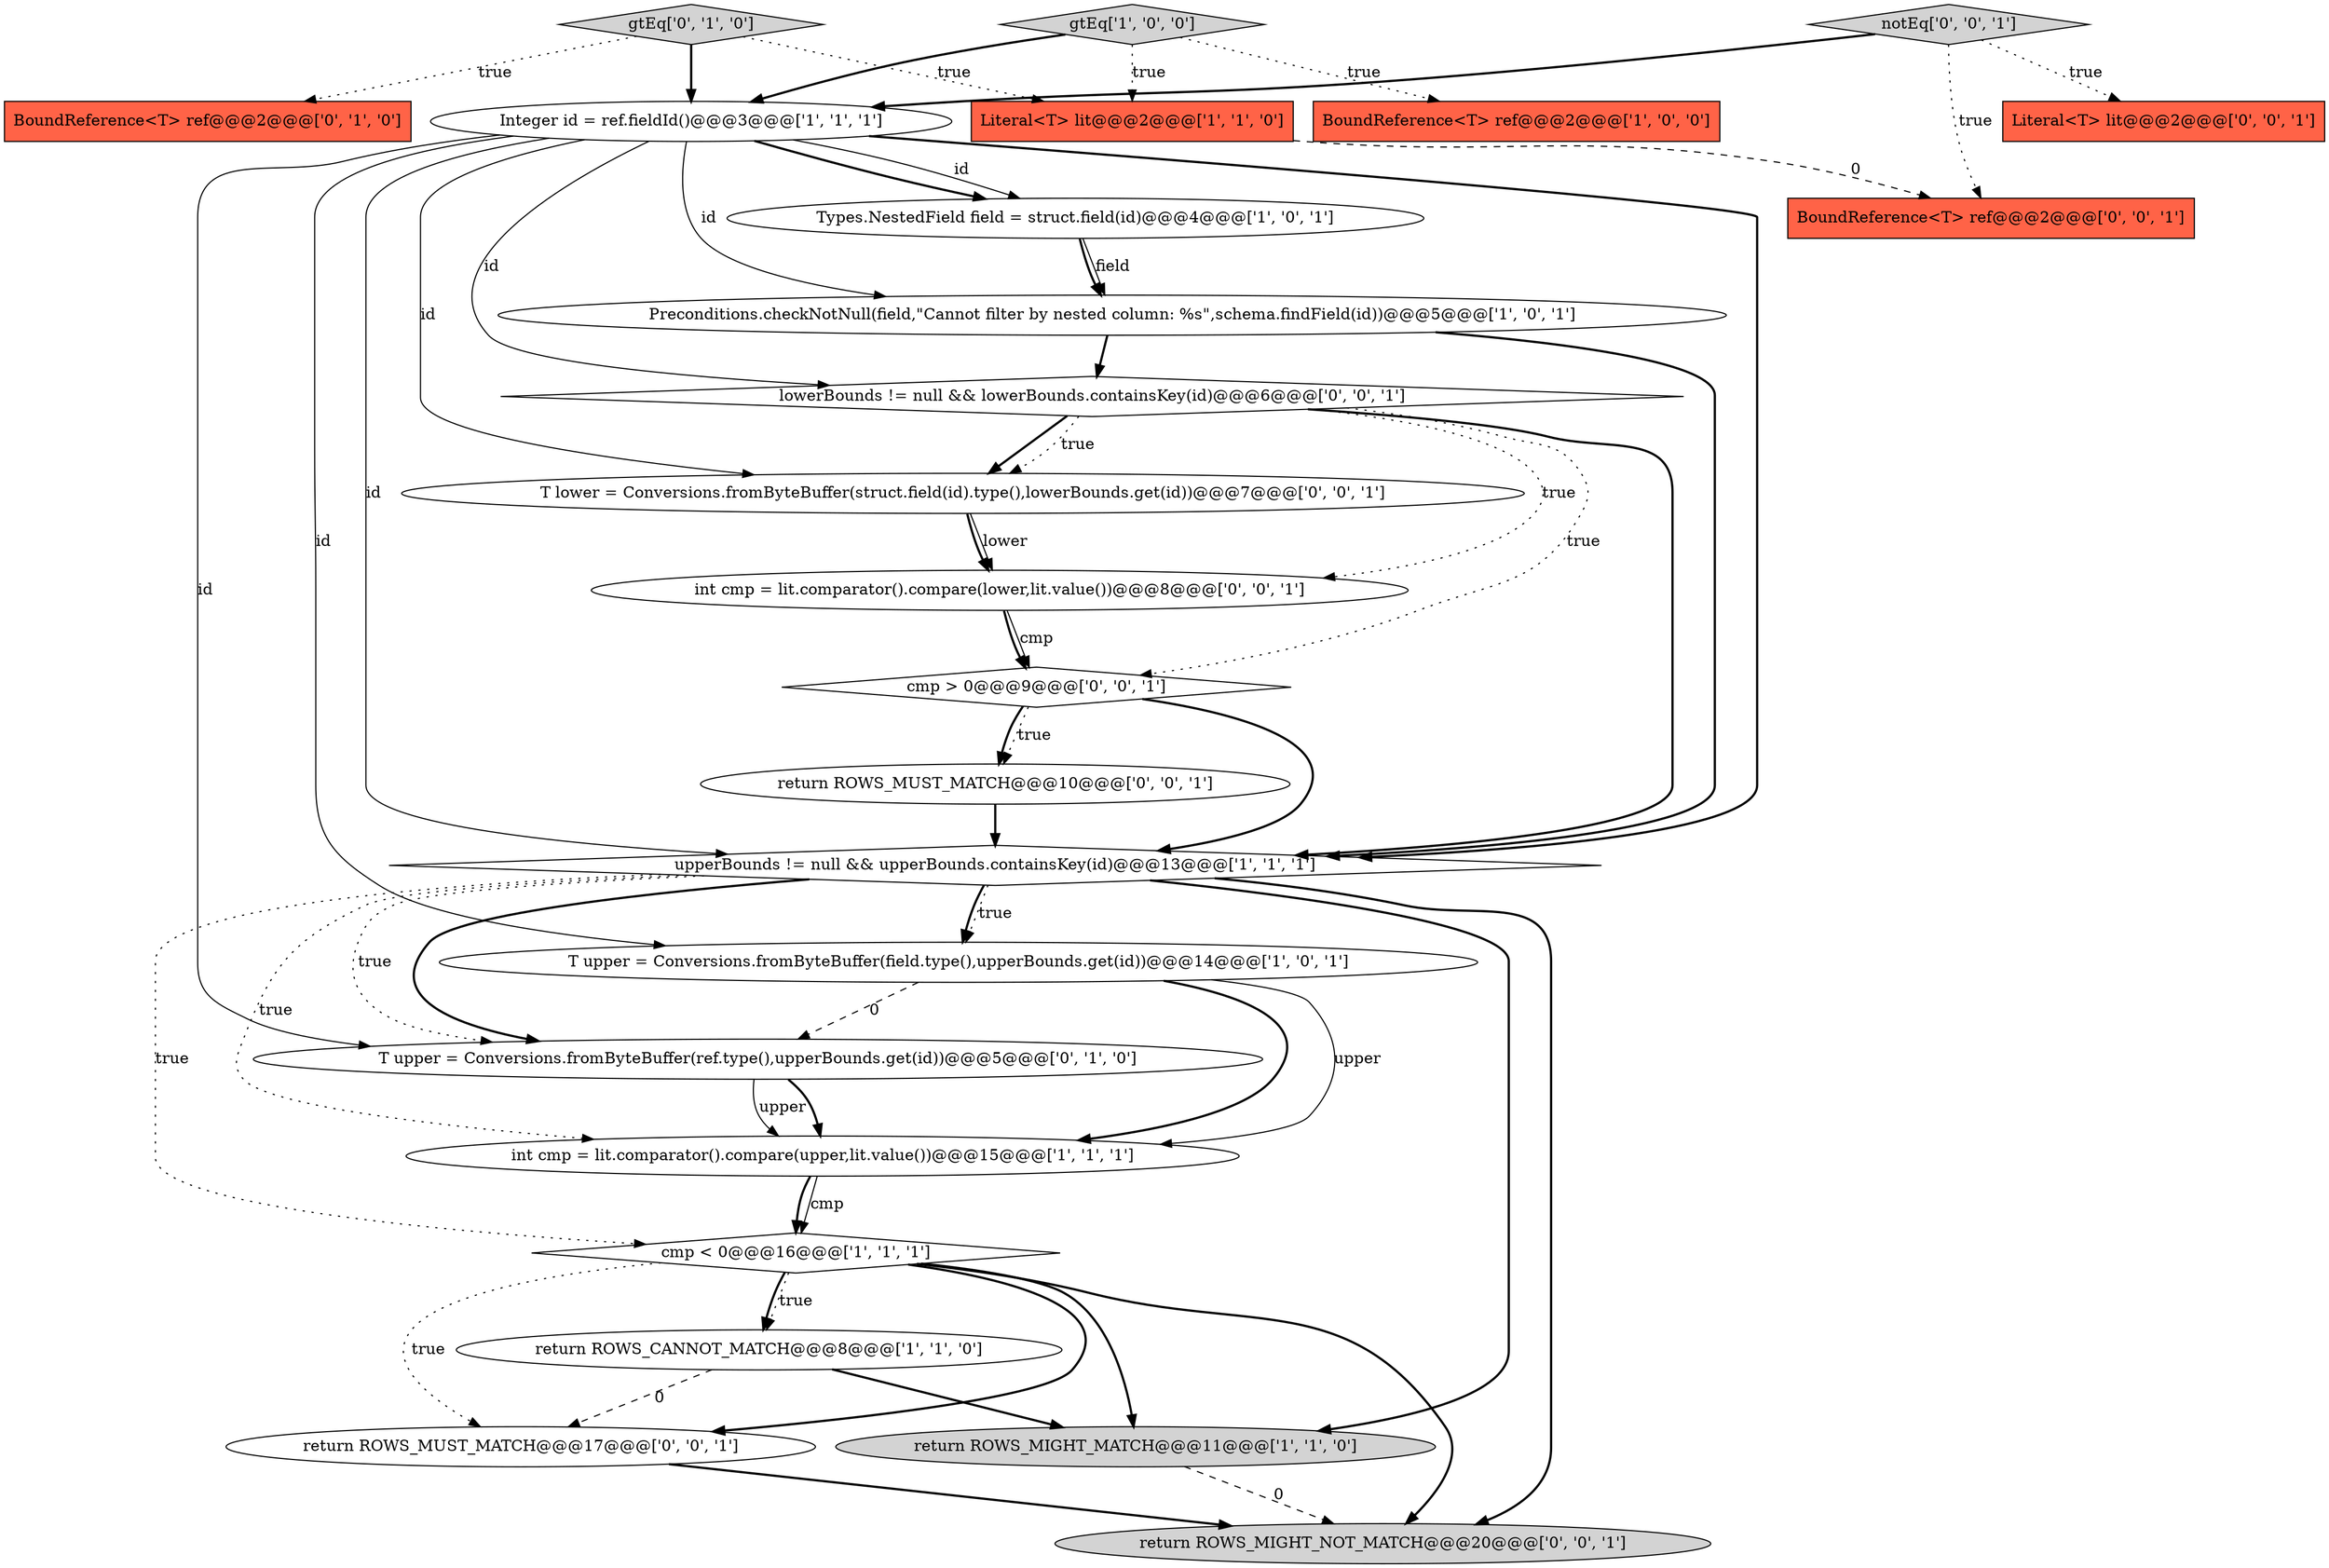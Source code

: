 digraph {
14 [style = filled, label = "T upper = Conversions.fromByteBuffer(ref.type(),upperBounds.get(id))@@@5@@@['0', '1', '0']", fillcolor = white, shape = ellipse image = "AAA1AAABBB2BBB"];
9 [style = filled, label = "Literal<T> lit@@@2@@@['1', '1', '0']", fillcolor = tomato, shape = box image = "AAA0AAABBB1BBB"];
15 [style = filled, label = "notEq['0', '0', '1']", fillcolor = lightgray, shape = diamond image = "AAA0AAABBB3BBB"];
12 [style = filled, label = "BoundReference<T> ref@@@2@@@['0', '1', '0']", fillcolor = tomato, shape = box image = "AAA0AAABBB2BBB"];
8 [style = filled, label = "cmp < 0@@@16@@@['1', '1', '1']", fillcolor = white, shape = diamond image = "AAA0AAABBB1BBB"];
10 [style = filled, label = "T upper = Conversions.fromByteBuffer(field.type(),upperBounds.get(id))@@@14@@@['1', '0', '1']", fillcolor = white, shape = ellipse image = "AAA0AAABBB1BBB"];
5 [style = filled, label = "upperBounds != null && upperBounds.containsKey(id)@@@13@@@['1', '1', '1']", fillcolor = white, shape = diamond image = "AAA0AAABBB1BBB"];
18 [style = filled, label = "return ROWS_MIGHT_NOT_MATCH@@@20@@@['0', '0', '1']", fillcolor = lightgray, shape = ellipse image = "AAA0AAABBB3BBB"];
13 [style = filled, label = "gtEq['0', '1', '0']", fillcolor = lightgray, shape = diamond image = "AAA0AAABBB2BBB"];
7 [style = filled, label = "Types.NestedField field = struct.field(id)@@@4@@@['1', '0', '1']", fillcolor = white, shape = ellipse image = "AAA0AAABBB1BBB"];
21 [style = filled, label = "lowerBounds != null && lowerBounds.containsKey(id)@@@6@@@['0', '0', '1']", fillcolor = white, shape = diamond image = "AAA0AAABBB3BBB"];
20 [style = filled, label = "cmp > 0@@@9@@@['0', '0', '1']", fillcolor = white, shape = diamond image = "AAA0AAABBB3BBB"];
2 [style = filled, label = "BoundReference<T> ref@@@2@@@['1', '0', '0']", fillcolor = tomato, shape = box image = "AAA0AAABBB1BBB"];
24 [style = filled, label = "BoundReference<T> ref@@@2@@@['0', '0', '1']", fillcolor = tomato, shape = box image = "AAA0AAABBB3BBB"];
17 [style = filled, label = "T lower = Conversions.fromByteBuffer(struct.field(id).type(),lowerBounds.get(id))@@@7@@@['0', '0', '1']", fillcolor = white, shape = ellipse image = "AAA0AAABBB3BBB"];
0 [style = filled, label = "Integer id = ref.fieldId()@@@3@@@['1', '1', '1']", fillcolor = white, shape = ellipse image = "AAA0AAABBB1BBB"];
4 [style = filled, label = "gtEq['1', '0', '0']", fillcolor = lightgray, shape = diamond image = "AAA0AAABBB1BBB"];
22 [style = filled, label = "return ROWS_MUST_MATCH@@@17@@@['0', '0', '1']", fillcolor = white, shape = ellipse image = "AAA0AAABBB3BBB"];
19 [style = filled, label = "return ROWS_MUST_MATCH@@@10@@@['0', '0', '1']", fillcolor = white, shape = ellipse image = "AAA0AAABBB3BBB"];
23 [style = filled, label = "Literal<T> lit@@@2@@@['0', '0', '1']", fillcolor = tomato, shape = box image = "AAA0AAABBB3BBB"];
3 [style = filled, label = "Preconditions.checkNotNull(field,\"Cannot filter by nested column: %s\",schema.findField(id))@@@5@@@['1', '0', '1']", fillcolor = white, shape = ellipse image = "AAA0AAABBB1BBB"];
11 [style = filled, label = "return ROWS_CANNOT_MATCH@@@8@@@['1', '1', '0']", fillcolor = white, shape = ellipse image = "AAA0AAABBB1BBB"];
6 [style = filled, label = "return ROWS_MIGHT_MATCH@@@11@@@['1', '1', '0']", fillcolor = lightgray, shape = ellipse image = "AAA0AAABBB1BBB"];
1 [style = filled, label = "int cmp = lit.comparator().compare(upper,lit.value())@@@15@@@['1', '1', '1']", fillcolor = white, shape = ellipse image = "AAA0AAABBB1BBB"];
16 [style = filled, label = "int cmp = lit.comparator().compare(lower,lit.value())@@@8@@@['0', '0', '1']", fillcolor = white, shape = ellipse image = "AAA0AAABBB3BBB"];
5->8 [style = dotted, label="true"];
5->14 [style = dotted, label="true"];
5->14 [style = bold, label=""];
7->3 [style = solid, label="field"];
0->21 [style = solid, label="id"];
0->7 [style = solid, label="id"];
8->11 [style = dotted, label="true"];
5->10 [style = dotted, label="true"];
10->1 [style = solid, label="upper"];
6->18 [style = dashed, label="0"];
19->5 [style = bold, label=""];
13->0 [style = bold, label=""];
10->14 [style = dashed, label="0"];
0->7 [style = bold, label=""];
0->3 [style = solid, label="id"];
20->5 [style = bold, label=""];
3->21 [style = bold, label=""];
1->8 [style = bold, label=""];
21->17 [style = bold, label=""];
21->17 [style = dotted, label="true"];
0->17 [style = solid, label="id"];
17->16 [style = solid, label="lower"];
8->6 [style = bold, label=""];
11->6 [style = bold, label=""];
13->9 [style = dotted, label="true"];
14->1 [style = solid, label="upper"];
5->10 [style = bold, label=""];
21->20 [style = dotted, label="true"];
8->22 [style = dotted, label="true"];
3->5 [style = bold, label=""];
11->22 [style = dashed, label="0"];
20->19 [style = bold, label=""];
14->1 [style = bold, label=""];
7->3 [style = bold, label=""];
8->18 [style = bold, label=""];
10->1 [style = bold, label=""];
8->11 [style = bold, label=""];
15->0 [style = bold, label=""];
8->22 [style = bold, label=""];
21->5 [style = bold, label=""];
0->14 [style = solid, label="id"];
1->8 [style = solid, label="cmp"];
22->18 [style = bold, label=""];
5->18 [style = bold, label=""];
16->20 [style = bold, label=""];
4->9 [style = dotted, label="true"];
5->1 [style = dotted, label="true"];
20->19 [style = dotted, label="true"];
0->5 [style = bold, label=""];
21->16 [style = dotted, label="true"];
4->0 [style = bold, label=""];
4->2 [style = dotted, label="true"];
13->12 [style = dotted, label="true"];
17->16 [style = bold, label=""];
9->24 [style = dashed, label="0"];
15->24 [style = dotted, label="true"];
15->23 [style = dotted, label="true"];
5->6 [style = bold, label=""];
0->5 [style = solid, label="id"];
16->20 [style = solid, label="cmp"];
0->10 [style = solid, label="id"];
}
